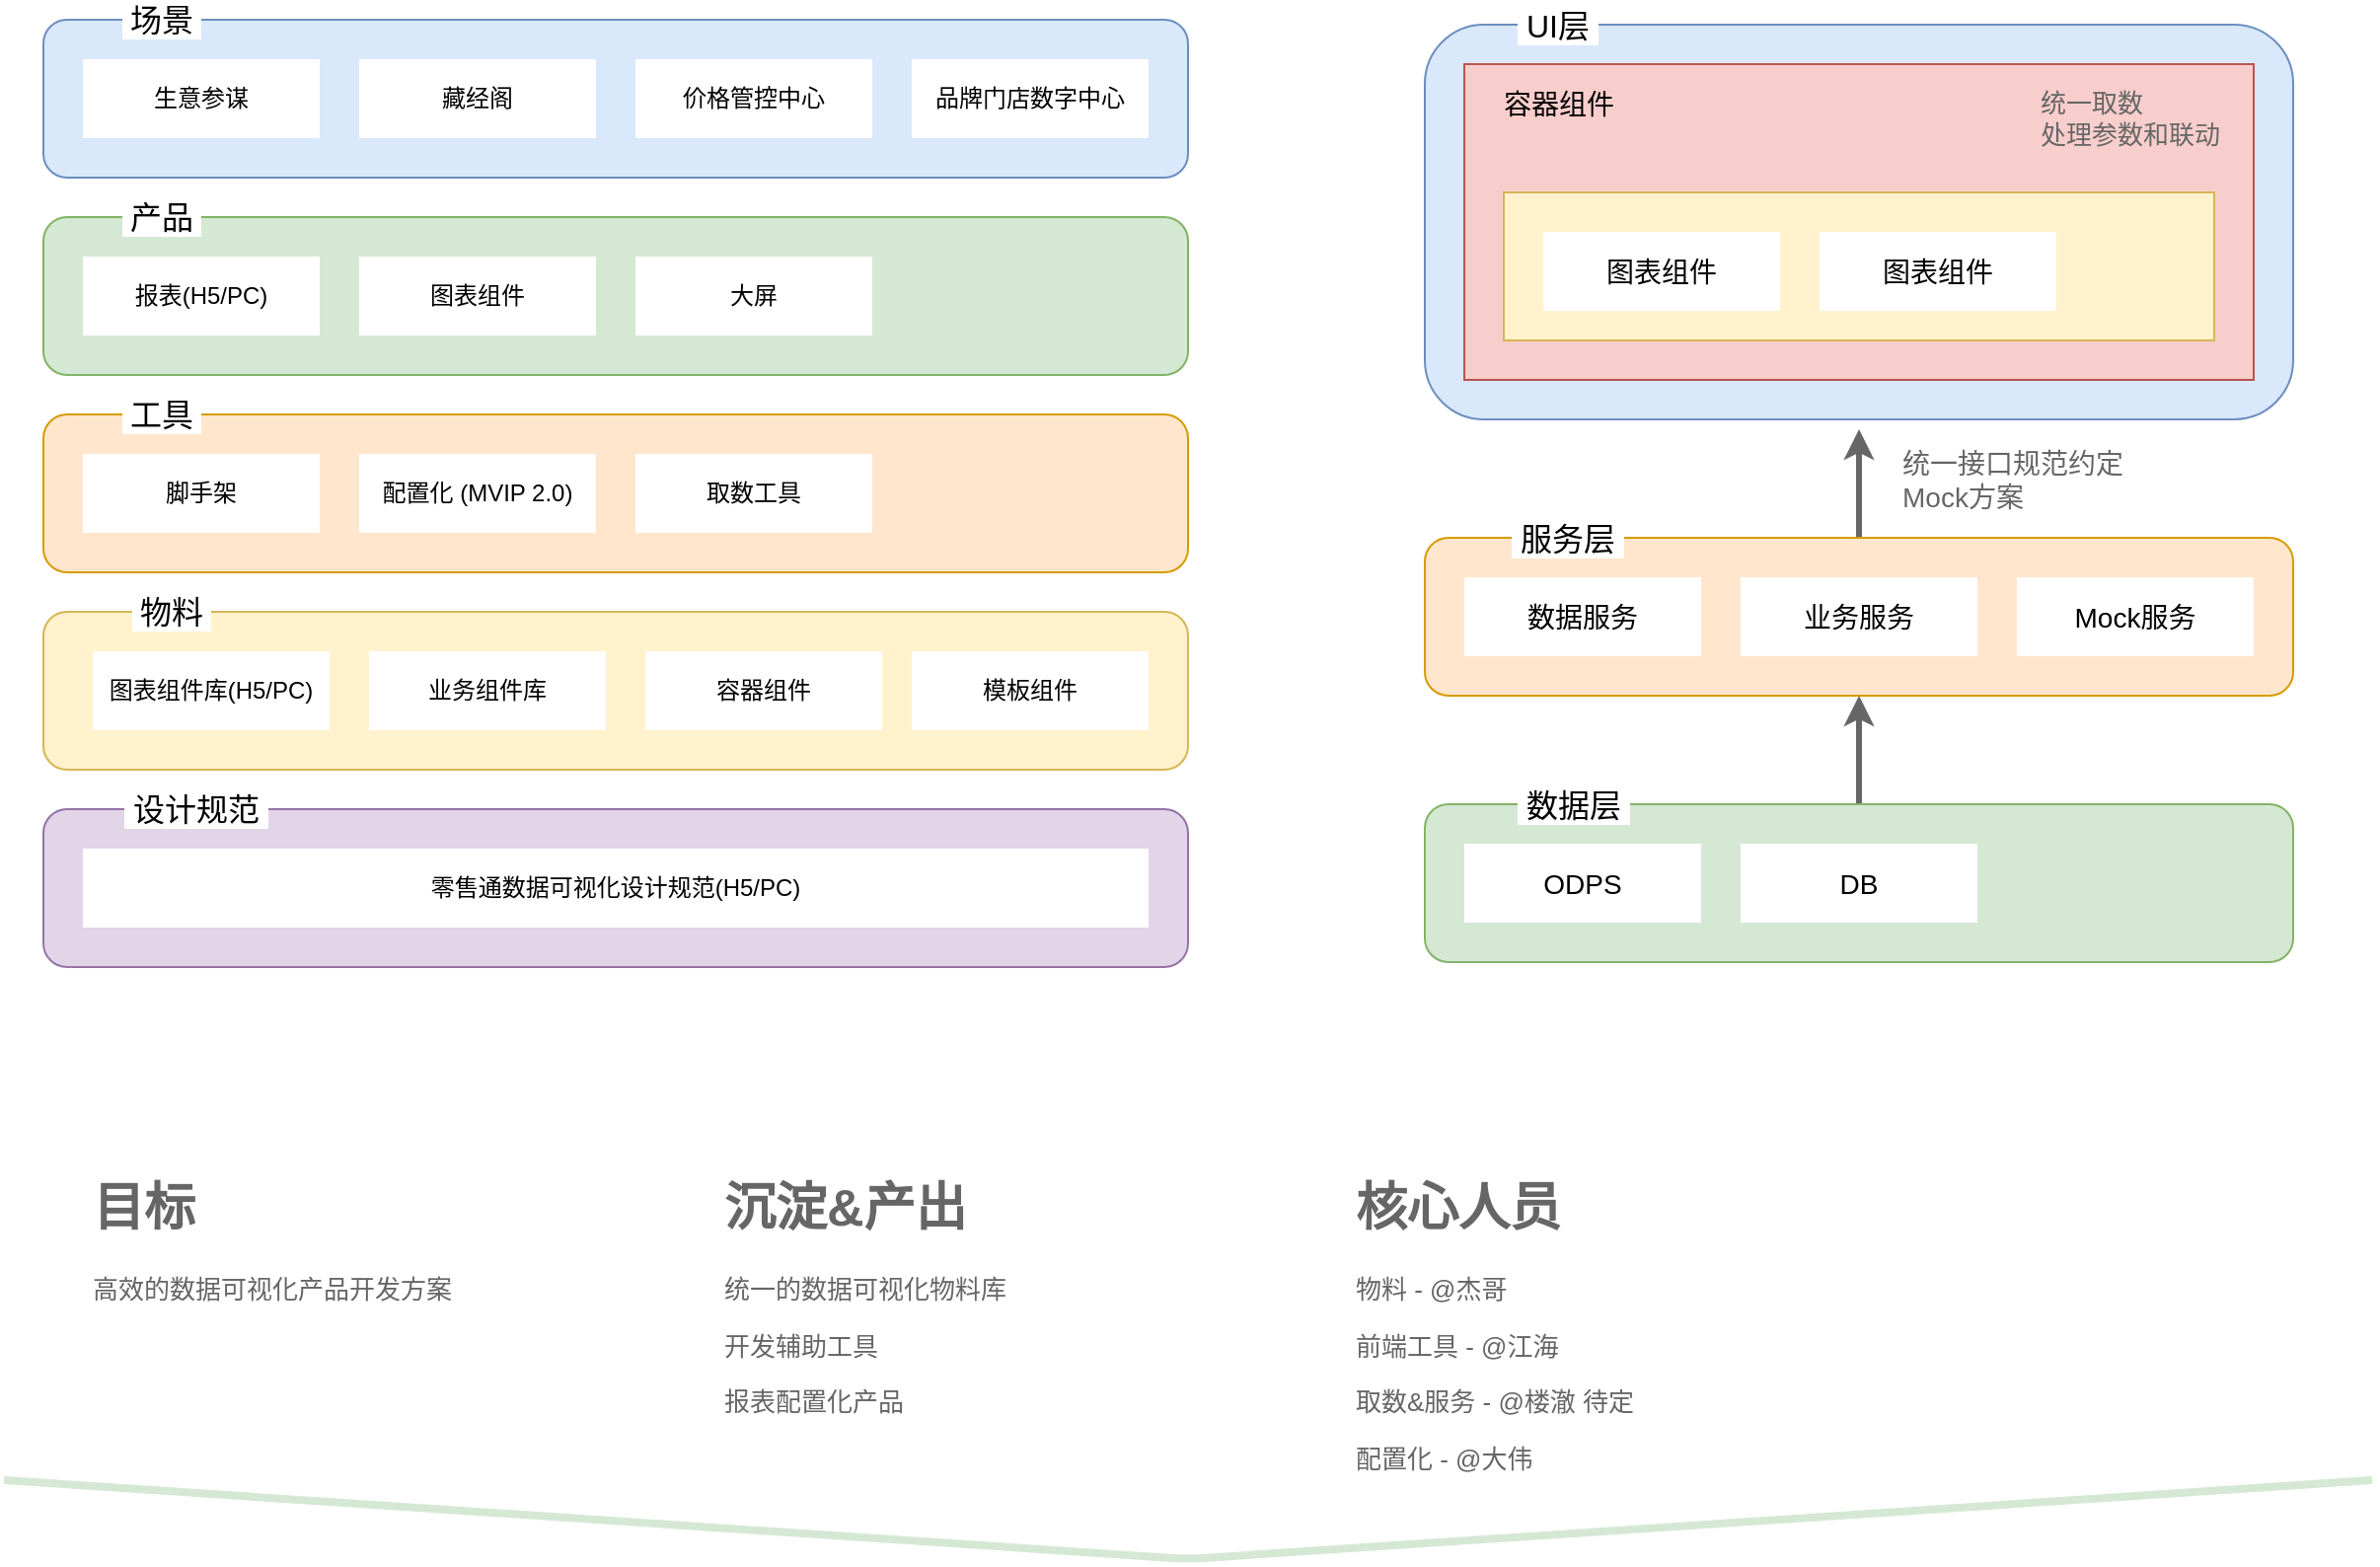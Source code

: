 <mxfile version="10.8.5" type="github"><diagram id="PumyBShoaZ6Qp00DWY5p" name="Page-1"><mxGraphModel dx="1688" dy="778" grid="1" gridSize="10" guides="1" tooltips="1" connect="1" arrows="1" fold="1" page="1" pageScale="1" pageWidth="850" pageHeight="1100" math="0" shadow="0"><root><mxCell id="0"/><mxCell id="1" parent="0"/><mxCell id="OHTG4YzanlShhQjYI8h7-48" value="" style="rounded=1;whiteSpace=wrap;html=1;labelBackgroundColor=#ffffff;fontSize=14;align=left;fillColor=#dae8fc;strokeColor=#6c8ebf;" parent="1" vertex="1"><mxGeometry x="760" y="62.5" width="440" height="200" as="geometry"/></mxCell><mxCell id="OHTG4YzanlShhQjYI8h7-56" value="" style="edgeStyle=orthogonalEdgeStyle;rounded=0;orthogonalLoop=1;jettySize=auto;html=1;fontSize=16;entryX=0.5;entryY=1;entryDx=0;entryDy=0;fontColor=#666666;strokeWidth=3;strokeColor=#666666;" parent="1" source="OHTG4YzanlShhQjYI8h7-46" target="OHTG4YzanlShhQjYI8h7-45" edge="1"><mxGeometry relative="1" as="geometry"/></mxCell><mxCell id="OHTG4YzanlShhQjYI8h7-46" value="" style="rounded=1;whiteSpace=wrap;html=1;labelBackgroundColor=#ffffff;fontSize=14;align=left;fillColor=#d5e8d4;strokeColor=#82b366;" parent="1" vertex="1"><mxGeometry x="760" y="457.5" width="440" height="80" as="geometry"/></mxCell><mxCell id="OHTG4YzanlShhQjYI8h7-55" value="" style="edgeStyle=orthogonalEdgeStyle;rounded=0;orthogonalLoop=1;jettySize=auto;html=1;fontSize=16;fontColor=#666666;strokeWidth=3;strokeColor=#666666;" parent="1" source="OHTG4YzanlShhQjYI8h7-45" edge="1"><mxGeometry relative="1" as="geometry"><mxPoint x="980" y="267.5" as="targetPoint"/></mxGeometry></mxCell><mxCell id="OHTG4YzanlShhQjYI8h7-45" value="" style="rounded=1;whiteSpace=wrap;html=1;labelBackgroundColor=#ffffff;fontSize=14;align=left;fillColor=#ffe6cc;strokeColor=#d79b00;" parent="1" vertex="1"><mxGeometry x="760" y="322.5" width="440" height="80" as="geometry"/></mxCell><mxCell id="OHTG4YzanlShhQjYI8h7-21" value="" style="rounded=1;whiteSpace=wrap;html=1;fillColor=#e1d5e7;strokeColor=#9673a6;" parent="1" vertex="1"><mxGeometry x="60" y="460" width="580" height="80" as="geometry"/></mxCell><mxCell id="OHTG4YzanlShhQjYI8h7-19" value="" style="rounded=1;whiteSpace=wrap;html=1;fillColor=#ffe6cc;strokeColor=#d79b00;" parent="1" vertex="1"><mxGeometry x="60" y="260" width="580" height="80" as="geometry"/></mxCell><mxCell id="OHTG4YzanlShhQjYI8h7-17" value="" style="rounded=1;whiteSpace=wrap;html=1;fillColor=#d5e8d4;strokeColor=#82b366;" parent="1" vertex="1"><mxGeometry x="60" y="160" width="580" height="80" as="geometry"/></mxCell><mxCell id="OHTG4YzanlShhQjYI8h7-18" value="&amp;nbsp;产品&amp;nbsp;" style="text;html=1;strokeColor=none;fillColor=none;align=center;verticalAlign=middle;whiteSpace=wrap;rounded=0;labelBackgroundColor=#ffffff;fontSize=16;" parent="1" vertex="1"><mxGeometry x="90" y="150" width="60" height="20" as="geometry"/></mxCell><mxCell id="OHTG4YzanlShhQjYI8h7-15" value="" style="rounded=1;whiteSpace=wrap;html=1;fillColor=#dae8fc;strokeColor=#6c8ebf;" parent="1" vertex="1"><mxGeometry x="60" y="60" width="580" height="80" as="geometry"/></mxCell><mxCell id="OHTG4YzanlShhQjYI8h7-1" value="生意参谋" style="rounded=0;whiteSpace=wrap;html=1;strokeColor=none;" parent="1" vertex="1"><mxGeometry x="80" y="80" width="120" height="40" as="geometry"/></mxCell><mxCell id="OHTG4YzanlShhQjYI8h7-2" value="藏经阁" style="rounded=0;whiteSpace=wrap;html=1;strokeColor=none;" parent="1" vertex="1"><mxGeometry x="220" y="80" width="120" height="40" as="geometry"/></mxCell><mxCell id="OHTG4YzanlShhQjYI8h7-6" value="价格管控中心" style="rounded=0;whiteSpace=wrap;html=1;strokeColor=none;" parent="1" vertex="1"><mxGeometry x="360" y="80" width="120" height="40" as="geometry"/></mxCell><mxCell id="OHTG4YzanlShhQjYI8h7-7" value="品牌门店数字中心" style="rounded=0;whiteSpace=wrap;html=1;strokeColor=none;" parent="1" vertex="1"><mxGeometry x="500" y="80" width="120" height="40" as="geometry"/></mxCell><mxCell id="OHTG4YzanlShhQjYI8h7-8" value="报表(H5/PC)" style="rounded=0;whiteSpace=wrap;html=1;strokeColor=none;" parent="1" vertex="1"><mxGeometry x="80" y="180" width="120" height="40" as="geometry"/></mxCell><mxCell id="OHTG4YzanlShhQjYI8h7-11" value="图表组件" style="rounded=0;whiteSpace=wrap;html=1;strokeColor=none;" parent="1" vertex="1"><mxGeometry x="220" y="180" width="120" height="40" as="geometry"/></mxCell><mxCell id="OHTG4YzanlShhQjYI8h7-12" value="零售通数据可视化设计规范(H5/PC)" style="rounded=0;whiteSpace=wrap;html=1;strokeColor=none;" parent="1" vertex="1"><mxGeometry x="80" y="480" width="540" height="40" as="geometry"/></mxCell><mxCell id="OHTG4YzanlShhQjYI8h7-13" value="脚手架" style="rounded=0;whiteSpace=wrap;html=1;strokeColor=none;" parent="1" vertex="1"><mxGeometry x="80" y="280" width="120" height="40" as="geometry"/></mxCell><mxCell id="OHTG4YzanlShhQjYI8h7-14" value="配置化 (MVIP 2.0)" style="rounded=0;whiteSpace=wrap;html=1;strokeColor=none;" parent="1" vertex="1"><mxGeometry x="220" y="280" width="120" height="40" as="geometry"/></mxCell><mxCell id="OHTG4YzanlShhQjYI8h7-16" value="&amp;nbsp;场景&amp;nbsp;" style="text;html=1;strokeColor=none;fillColor=none;align=center;verticalAlign=middle;whiteSpace=wrap;rounded=0;labelBackgroundColor=#ffffff;fontSize=16;" parent="1" vertex="1"><mxGeometry x="90" y="50" width="60" height="20" as="geometry"/></mxCell><mxCell id="OHTG4YzanlShhQjYI8h7-20" value="&amp;nbsp;工具&amp;nbsp;" style="text;html=1;strokeColor=none;fillColor=none;align=center;verticalAlign=middle;whiteSpace=wrap;rounded=0;labelBackgroundColor=#ffffff;fontSize=16;" parent="1" vertex="1"><mxGeometry x="90" y="250" width="60" height="20" as="geometry"/></mxCell><mxCell id="OHTG4YzanlShhQjYI8h7-22" value="" style="rounded=1;whiteSpace=wrap;html=1;fillColor=#fff2cc;strokeColor=#d6b656;" parent="1" vertex="1"><mxGeometry x="60" y="360" width="580" height="80" as="geometry"/></mxCell><mxCell id="OHTG4YzanlShhQjYI8h7-23" value="图表组件库(H5/PC)" style="rounded=0;whiteSpace=wrap;html=1;strokeColor=none;" parent="1" vertex="1"><mxGeometry x="85" y="380" width="120" height="40" as="geometry"/></mxCell><mxCell id="OHTG4YzanlShhQjYI8h7-24" value="业务组件库" style="rounded=0;whiteSpace=wrap;html=1;strokeColor=none;" parent="1" vertex="1"><mxGeometry x="225" y="380" width="120" height="40" as="geometry"/></mxCell><mxCell id="OHTG4YzanlShhQjYI8h7-25" value="&amp;nbsp;物料&amp;nbsp;" style="text;html=1;strokeColor=none;fillColor=none;align=center;verticalAlign=middle;whiteSpace=wrap;rounded=0;labelBackgroundColor=#ffffff;fontSize=16;" parent="1" vertex="1"><mxGeometry x="95" y="350" width="60" height="20" as="geometry"/></mxCell><mxCell id="OHTG4YzanlShhQjYI8h7-26" value="&amp;nbsp;设计规范&amp;nbsp;" style="text;html=1;strokeColor=none;fillColor=none;align=center;verticalAlign=middle;whiteSpace=wrap;rounded=0;labelBackgroundColor=#ffffff;fontSize=16;" parent="1" vertex="1"><mxGeometry x="95" y="450" width="85" height="20" as="geometry"/></mxCell><mxCell id="OHTG4YzanlShhQjYI8h7-27" value="容器组件" style="rounded=0;whiteSpace=wrap;html=1;strokeColor=none;" parent="1" vertex="1"><mxGeometry x="365" y="380" width="120" height="40" as="geometry"/></mxCell><mxCell id="OHTG4YzanlShhQjYI8h7-28" value="模板组件" style="rounded=0;whiteSpace=wrap;html=1;strokeColor=none;" parent="1" vertex="1"><mxGeometry x="500" y="380" width="120" height="40" as="geometry"/></mxCell><mxCell id="OHTG4YzanlShhQjYI8h7-29" value="大屏" style="rounded=0;whiteSpace=wrap;html=1;strokeColor=none;" parent="1" vertex="1"><mxGeometry x="360" y="180" width="120" height="40" as="geometry"/></mxCell><mxCell id="OHTG4YzanlShhQjYI8h7-30" value="ODPS" style="rounded=0;whiteSpace=wrap;html=1;labelBackgroundColor=#ffffff;fontSize=14;strokeColor=none;" parent="1" vertex="1"><mxGeometry x="780" y="477.5" width="120" height="40" as="geometry"/></mxCell><mxCell id="OHTG4YzanlShhQjYI8h7-31" value="DB" style="rounded=0;whiteSpace=wrap;html=1;labelBackgroundColor=#ffffff;fontSize=14;strokeColor=none;" parent="1" vertex="1"><mxGeometry x="920" y="477.5" width="120" height="40" as="geometry"/></mxCell><mxCell id="OHTG4YzanlShhQjYI8h7-32" value="业务服务" style="rounded=0;whiteSpace=wrap;html=1;labelBackgroundColor=#ffffff;fontSize=14;strokeColor=none;" parent="1" vertex="1"><mxGeometry x="920" y="342.5" width="120" height="40" as="geometry"/></mxCell><mxCell id="OHTG4YzanlShhQjYI8h7-33" value="数据服务" style="rounded=0;whiteSpace=wrap;html=1;labelBackgroundColor=#ffffff;fontSize=14;strokeColor=none;" parent="1" vertex="1"><mxGeometry x="780" y="342.5" width="120" height="40" as="geometry"/></mxCell><mxCell id="OHTG4YzanlShhQjYI8h7-34" value="" style="rounded=0;whiteSpace=wrap;html=1;labelBackgroundColor=#ffffff;fontSize=14;fillColor=#f8cecc;strokeColor=#b85450;" parent="1" vertex="1"><mxGeometry x="780" y="82.5" width="400" height="160" as="geometry"/></mxCell><mxCell id="OHTG4YzanlShhQjYI8h7-35" value="" style="rounded=0;whiteSpace=wrap;html=1;labelBackgroundColor=#ffffff;fontSize=14;fillColor=#fff2cc;strokeColor=#d6b656;" parent="1" vertex="1"><mxGeometry x="800" y="147.5" width="360" height="75" as="geometry"/></mxCell><mxCell id="OHTG4YzanlShhQjYI8h7-36" value="容器组件" style="text;html=1;strokeColor=none;fillColor=none;align=center;verticalAlign=middle;whiteSpace=wrap;rounded=0;labelBackgroundColor=none;fontSize=14;" parent="1" vertex="1"><mxGeometry x="792.5" y="92.5" width="70" height="20" as="geometry"/></mxCell><mxCell id="OHTG4YzanlShhQjYI8h7-37" value="统一取数&lt;br style=&quot;font-size: 13px;&quot;&gt;处理参数和联动&lt;br style=&quot;font-size: 13px;&quot;&gt;" style="text;html=1;strokeColor=none;fillColor=none;align=left;verticalAlign=middle;whiteSpace=wrap;rounded=0;labelBackgroundColor=none;fontSize=13;spacingTop=0;fontColor=#666666;" parent="1" vertex="1"><mxGeometry x="1070" y="92.5" width="100" height="35" as="geometry"/></mxCell><mxCell id="OHTG4YzanlShhQjYI8h7-39" value="Mock服务" style="rounded=0;whiteSpace=wrap;html=1;labelBackgroundColor=#ffffff;fontSize=14;strokeColor=none;" parent="1" vertex="1"><mxGeometry x="1060" y="342.5" width="120" height="40" as="geometry"/></mxCell><mxCell id="OHTG4YzanlShhQjYI8h7-42" value="图表组件" style="rounded=0;whiteSpace=wrap;html=1;labelBackgroundColor=#ffffff;fontSize=14;strokeColor=none;" parent="1" vertex="1"><mxGeometry x="820" y="167.5" width="120" height="40" as="geometry"/></mxCell><mxCell id="OHTG4YzanlShhQjYI8h7-43" value="图表组件" style="rounded=0;whiteSpace=wrap;html=1;labelBackgroundColor=#ffffff;fontSize=14;strokeColor=none;" parent="1" vertex="1"><mxGeometry x="960" y="167.5" width="120" height="40" as="geometry"/></mxCell><mxCell id="OHTG4YzanlShhQjYI8h7-44" value="统一接口规范约定&lt;br&gt;Mock方案&lt;br&gt;" style="text;html=1;strokeColor=none;fillColor=none;align=left;verticalAlign=middle;whiteSpace=wrap;rounded=0;labelBackgroundColor=#ffffff;fontSize=14;fontColor=#666666;" parent="1" vertex="1"><mxGeometry x="1000" y="277.5" width="120" height="30" as="geometry"/></mxCell><mxCell id="OHTG4YzanlShhQjYI8h7-49" value="&amp;nbsp;UI层&amp;nbsp;" style="text;html=1;strokeColor=none;fillColor=none;align=center;verticalAlign=middle;whiteSpace=wrap;rounded=0;labelBackgroundColor=#ffffff;fontSize=16;" parent="1" vertex="1"><mxGeometry x="795" y="52.5" width="65" height="20" as="geometry"/></mxCell><mxCell id="OHTG4YzanlShhQjYI8h7-50" value="&amp;nbsp;服务层&amp;nbsp;" style="text;html=1;strokeColor=none;fillColor=none;align=center;verticalAlign=middle;whiteSpace=wrap;rounded=0;labelBackgroundColor=#ffffff;fontSize=16;" parent="1" vertex="1"><mxGeometry x="800" y="312.5" width="65" height="20" as="geometry"/></mxCell><mxCell id="OHTG4YzanlShhQjYI8h7-51" value="&amp;nbsp;数据层&amp;nbsp;" style="text;html=1;strokeColor=none;fillColor=none;align=center;verticalAlign=middle;whiteSpace=wrap;rounded=0;labelBackgroundColor=#ffffff;fontSize=16;" parent="1" vertex="1"><mxGeometry x="802.5" y="447.5" width="65" height="20" as="geometry"/></mxCell><mxCell id="OHTG4YzanlShhQjYI8h7-57" value="&lt;h1&gt;沉淀&amp;amp;产出&lt;/h1&gt;&lt;p&gt;统一的数据可视化物料库&lt;/p&gt;&lt;p&gt;开发辅助工具&lt;/p&gt;&lt;p&gt;报表配置化产品&lt;/p&gt;" style="text;html=1;strokeColor=none;fillColor=none;spacing=5;spacingTop=-20;whiteSpace=wrap;overflow=hidden;rounded=0;labelBackgroundColor=none;fontSize=13;fontColor=#666666;align=left;" parent="1" vertex="1"><mxGeometry x="400" y="640" width="190" height="160" as="geometry"/></mxCell><mxCell id="OHTG4YzanlShhQjYI8h7-58" value="&lt;h1&gt;核心人员&lt;/h1&gt;&lt;p&gt;物料 - @杰哥&lt;/p&gt;&lt;p&gt;前端工具 - @江海&lt;/p&gt;&lt;p&gt;取数&amp;amp;服务 - @楼澈 待定&lt;/p&gt;&lt;p&gt;配置化 - @大伟&lt;/p&gt;" style="text;html=1;strokeColor=none;fillColor=none;spacing=5;spacingTop=-20;whiteSpace=wrap;overflow=hidden;rounded=0;labelBackgroundColor=none;fontSize=13;fontColor=#666666;align=left;" parent="1" vertex="1"><mxGeometry x="720" y="640" width="190" height="160" as="geometry"/></mxCell><mxCell id="OHTG4YzanlShhQjYI8h7-59" value="&lt;h1&gt;目标&lt;/h1&gt;&lt;p&gt;高效的数据可视化产品开发方案&lt;/p&gt;" style="text;html=1;strokeColor=none;fillColor=none;spacing=5;spacingTop=-20;whiteSpace=wrap;overflow=hidden;rounded=0;labelBackgroundColor=none;fontSize=13;fontColor=#666666;align=left;" parent="1" vertex="1"><mxGeometry x="80" y="640" width="200" height="160" as="geometry"/></mxCell><mxCell id="2tdZ7994BIfPlyoMtIhH-1" value="" style="endArrow=none;html=1;labelBackgroundColor=none;strokeColor=#D5E8D4;strokeWidth=4;fontSize=16;fontColor=#666666;" edge="1" parent="1"><mxGeometry width="50" height="50" relative="1" as="geometry"><mxPoint x="40" y="800" as="sourcePoint"/><mxPoint x="1240" y="800" as="targetPoint"/><Array as="points"><mxPoint x="640" y="840"/></Array></mxGeometry></mxCell><mxCell id="1hBdYjxGS1RK3TZYZhrv-1" value="取数工具" style="rounded=0;whiteSpace=wrap;html=1;strokeColor=none;" vertex="1" parent="1"><mxGeometry x="360" y="280" width="120" height="40" as="geometry"/></mxCell></root></mxGraphModel></diagram><diagram id="LpDonSUR4NbXFxHJoDI4" name="Page-2"><mxGraphModel dx="1208" dy="647" grid="1" gridSize="10" guides="1" tooltips="1" connect="1" arrows="1" fold="1" page="1" pageScale="1" pageWidth="850" pageHeight="1100" math="0" shadow="0"><root><mxCell id="JEjsN8Xg3gtvuSFVw0cj-0"/><mxCell id="JEjsN8Xg3gtvuSFVw0cj-1" parent="JEjsN8Xg3gtvuSFVw0cj-0"/><mxCell id="JEjsN8Xg3gtvuSFVw0cj-30" value="" style="rounded=1;whiteSpace=wrap;html=1;labelBackgroundColor=none;fontSize=16;fillColor=#fff2cc;strokeColor=#d6b656;" vertex="1" parent="JEjsN8Xg3gtvuSFVw0cj-1"><mxGeometry x="40" y="80" width="520" height="320" as="geometry"/></mxCell><mxCell id="JEjsN8Xg3gtvuSFVw0cj-2" value="解决开发效率问题" style="rounded=0;whiteSpace=wrap;html=1;fillColor=#e1d5e7;strokeColor=#9673a6;" vertex="1" parent="JEjsN8Xg3gtvuSFVw0cj-1"><mxGeometry x="80" y="180" width="120" height="60" as="geometry"/></mxCell><mxCell id="JEjsN8Xg3gtvuSFVw0cj-7" value="" style="edgeStyle=orthogonalEdgeStyle;rounded=0;orthogonalLoop=1;jettySize=auto;html=1;strokeWidth=2;strokeColor=#A9C4EB;" edge="1" parent="JEjsN8Xg3gtvuSFVw0cj-1" source="JEjsN8Xg3gtvuSFVw0cj-5" target="JEjsN8Xg3gtvuSFVw0cj-6"><mxGeometry relative="1" as="geometry"/></mxCell><mxCell id="JEjsN8Xg3gtvuSFVw0cj-5" value="第一步&lt;br&gt;S1&lt;br&gt;" style="ellipse;whiteSpace=wrap;html=1;aspect=fixed;fillColor=#d5e8d4;strokeColor=#82b366;" vertex="1" parent="JEjsN8Xg3gtvuSFVw0cj-1"><mxGeometry x="110" y="100" width="60" height="60" as="geometry"/></mxCell><mxCell id="JEjsN8Xg3gtvuSFVw0cj-9" value="" style="edgeStyle=orthogonalEdgeStyle;rounded=0;orthogonalLoop=1;jettySize=auto;html=1;strokeWidth=2;strokeColor=#A9C4EB;" edge="1" parent="JEjsN8Xg3gtvuSFVw0cj-1" source="JEjsN8Xg3gtvuSFVw0cj-6" target="JEjsN8Xg3gtvuSFVw0cj-8"><mxGeometry relative="1" as="geometry"/></mxCell><mxCell id="JEjsN8Xg3gtvuSFVw0cj-6" value="第二步&lt;br&gt;0.5~1年&lt;br&gt;" style="ellipse;whiteSpace=wrap;html=1;aspect=fixed;fillColor=#d5e8d4;strokeColor=#82b366;" vertex="1" parent="JEjsN8Xg3gtvuSFVw0cj-1"><mxGeometry x="270" y="100" width="60" height="60" as="geometry"/></mxCell><mxCell id="JEjsN8Xg3gtvuSFVw0cj-8" value="第三步&lt;br&gt;1~2年&lt;br&gt;" style="ellipse;whiteSpace=wrap;html=1;aspect=fixed;fillColor=#d5e8d4;strokeColor=#82b366;" vertex="1" parent="JEjsN8Xg3gtvuSFVw0cj-1"><mxGeometry x="425" y="100" width="60" height="60" as="geometry"/></mxCell><mxCell id="JEjsN8Xg3gtvuSFVw0cj-10" value="系统化&lt;br&gt;整体方案&lt;br&gt;" style="rounded=0;whiteSpace=wrap;html=1;fillColor=#e1d5e7;strokeColor=#9673a6;" vertex="1" parent="JEjsN8Xg3gtvuSFVw0cj-1"><mxGeometry x="240" y="180" width="120" height="60" as="geometry"/></mxCell><mxCell id="JEjsN8Xg3gtvuSFVw0cj-11" value="产品化&lt;br&gt;能力输出&lt;br&gt;" style="rounded=0;whiteSpace=wrap;html=1;fillColor=#e1d5e7;strokeColor=#9673a6;" vertex="1" parent="JEjsN8Xg3gtvuSFVw0cj-1"><mxGeometry x="400" y="180" width="120" height="60" as="geometry"/></mxCell><mxCell id="JEjsN8Xg3gtvuSFVw0cj-12" value="&lt;div style=&quot;text-align: left&quot;&gt;&lt;span&gt;统一物料&lt;/span&gt;&lt;/div&gt;&lt;div style=&quot;text-align: left&quot;&gt;&lt;span&gt;图表容器&lt;/span&gt;&lt;/div&gt;&lt;div style=&quot;text-align: left&quot;&gt;&lt;span&gt;模板组件&lt;/span&gt;&lt;/div&gt;&lt;div style=&quot;text-align: left&quot;&gt;脚手架&lt;/div&gt;" style="text;html=1;strokeColor=none;fillColor=none;align=center;verticalAlign=middle;whiteSpace=wrap;rounded=0;spacing=0;labelBackgroundColor=none;fontColor=#666666;" vertex="1" parent="JEjsN8Xg3gtvuSFVw0cj-1"><mxGeometry x="100" y="250" width="80" height="80" as="geometry"/></mxCell><mxCell id="JEjsN8Xg3gtvuSFVw0cj-14" value="&lt;div style=&quot;text-align: left&quot;&gt;&lt;span&gt;接口规范&lt;/span&gt;&lt;/div&gt;&lt;div style=&quot;text-align: left&quot;&gt;&lt;span&gt;取数方案&lt;/span&gt;&lt;/div&gt;&lt;div style=&quot;text-align: left&quot;&gt;&lt;span&gt;Mock方案&lt;/span&gt;&lt;/div&gt;&lt;div style=&quot;text-align: left&quot;&gt;配置化工具&lt;span&gt;&lt;br&gt;&lt;/span&gt;&lt;/div&gt;" style="text;html=1;strokeColor=none;fillColor=none;align=center;verticalAlign=middle;whiteSpace=wrap;rounded=0;labelBackgroundColor=none;fontColor=#666666;" vertex="1" parent="JEjsN8Xg3gtvuSFVw0cj-1"><mxGeometry x="270" y="250" width="70" height="80" as="geometry"/></mxCell><mxCell id="JEjsN8Xg3gtvuSFVw0cj-16" value="数据(模型)平台&lt;br&gt;系统平台" style="text;html=1;strokeColor=none;fillColor=none;align=center;verticalAlign=middle;whiteSpace=wrap;rounded=0;labelBackgroundColor=none;fontColor=#666666;" vertex="1" parent="JEjsN8Xg3gtvuSFVw0cj-1"><mxGeometry x="415" y="275" width="90" height="40" as="geometry"/></mxCell><mxCell id="JEjsN8Xg3gtvuSFVw0cj-27" value="" style="edgeStyle=orthogonalEdgeStyle;rounded=0;orthogonalLoop=1;jettySize=auto;html=1;labelBackgroundColor=none;fontColor=#666666;" edge="1" parent="JEjsN8Xg3gtvuSFVw0cj-1" source="JEjsN8Xg3gtvuSFVw0cj-19"><mxGeometry relative="1" as="geometry"><mxPoint x="260" y="360" as="targetPoint"/></mxGeometry></mxCell><mxCell id="JEjsN8Xg3gtvuSFVw0cj-19" value="Fast Coding" style="text;html=1;strokeColor=none;fillColor=none;align=center;verticalAlign=middle;whiteSpace=wrap;rounded=0;labelBackgroundColor=none;fontColor=#666666;fontSize=16;" vertex="1" parent="JEjsN8Xg3gtvuSFVw0cj-1"><mxGeometry x="90" y="350" width="100" height="20" as="geometry"/></mxCell><mxCell id="JEjsN8Xg3gtvuSFVw0cj-29" value="" style="edgeStyle=orthogonalEdgeStyle;rounded=0;orthogonalLoop=1;jettySize=auto;html=1;labelBackgroundColor=none;fontColor=#666666;" edge="1" parent="JEjsN8Xg3gtvuSFVw0cj-1" source="JEjsN8Xg3gtvuSFVw0cj-20" target="JEjsN8Xg3gtvuSFVw0cj-28"><mxGeometry relative="1" as="geometry"/></mxCell><mxCell id="JEjsN8Xg3gtvuSFVw0cj-20" value="Less Code" style="text;html=1;strokeColor=none;fillColor=none;align=center;verticalAlign=middle;whiteSpace=wrap;rounded=0;labelBackgroundColor=none;fontColor=#666666;fontSize=16;" vertex="1" parent="JEjsN8Xg3gtvuSFVw0cj-1"><mxGeometry x="260" y="350" width="90" height="20" as="geometry"/></mxCell><mxCell id="JEjsN8Xg3gtvuSFVw0cj-28" value="No Code" style="text;html=1;strokeColor=none;fillColor=none;align=center;verticalAlign=middle;whiteSpace=wrap;rounded=0;labelBackgroundColor=none;fontColor=#666666;fontSize=16;" vertex="1" parent="JEjsN8Xg3gtvuSFVw0cj-1"><mxGeometry x="420" y="350" width="80" height="20" as="geometry"/></mxCell><mxCell id="JEjsN8Xg3gtvuSFVw0cj-31" value="&lt;h1&gt;输出&lt;/h1&gt;&lt;p&gt;一套数据可视化UI (物料库)&lt;/p&gt;&lt;p&gt;一份接口规范约定 (包含Mock方案)&lt;/p&gt;&lt;p&gt;一些辅助开发的工具&lt;/p&gt;&lt;p&gt;一个快速配置化的系统&lt;/p&gt;&lt;p&gt;&lt;br&gt;&lt;/p&gt;" style="text;html=1;strokeColor=none;fillColor=none;spacing=5;spacingTop=-20;whiteSpace=wrap;overflow=hidden;rounded=0;labelBackgroundColor=none;fontSize=16;fontColor=#666666;" vertex="1" parent="JEjsN8Xg3gtvuSFVw0cj-1"><mxGeometry x="610" y="80" width="270" height="320" as="geometry"/></mxCell></root></mxGraphModel></diagram></mxfile>